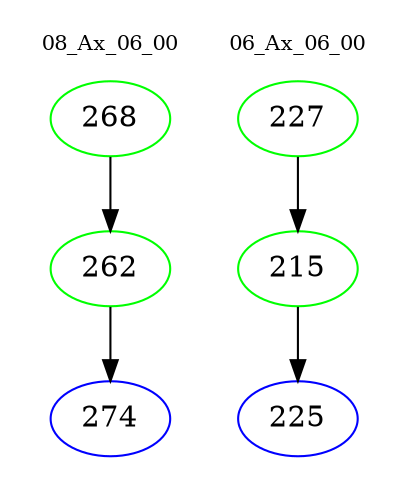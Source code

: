 digraph{
subgraph cluster_0 {
color = white
label = "08_Ax_06_00";
fontsize=10;
T0_268 [label="268", color="green"]
T0_268 -> T0_262 [color="black"]
T0_262 [label="262", color="green"]
T0_262 -> T0_274 [color="black"]
T0_274 [label="274", color="blue"]
}
subgraph cluster_1 {
color = white
label = "06_Ax_06_00";
fontsize=10;
T1_227 [label="227", color="green"]
T1_227 -> T1_215 [color="black"]
T1_215 [label="215", color="green"]
T1_215 -> T1_225 [color="black"]
T1_225 [label="225", color="blue"]
}
}
